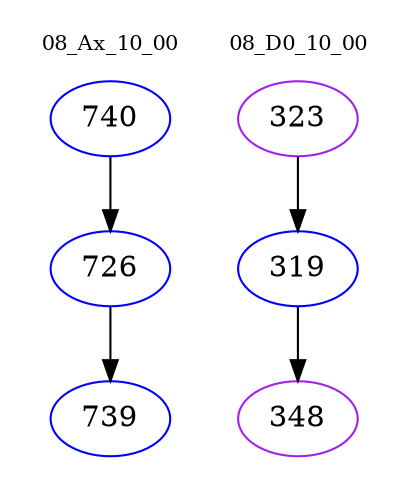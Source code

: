 digraph{
subgraph cluster_0 {
color = white
label = "08_Ax_10_00";
fontsize=10;
T0_740 [label="740", color="blue"]
T0_740 -> T0_726 [color="black"]
T0_726 [label="726", color="blue"]
T0_726 -> T0_739 [color="black"]
T0_739 [label="739", color="blue"]
}
subgraph cluster_1 {
color = white
label = "08_D0_10_00";
fontsize=10;
T1_323 [label="323", color="purple"]
T1_323 -> T1_319 [color="black"]
T1_319 [label="319", color="blue"]
T1_319 -> T1_348 [color="black"]
T1_348 [label="348", color="purple"]
}
}
